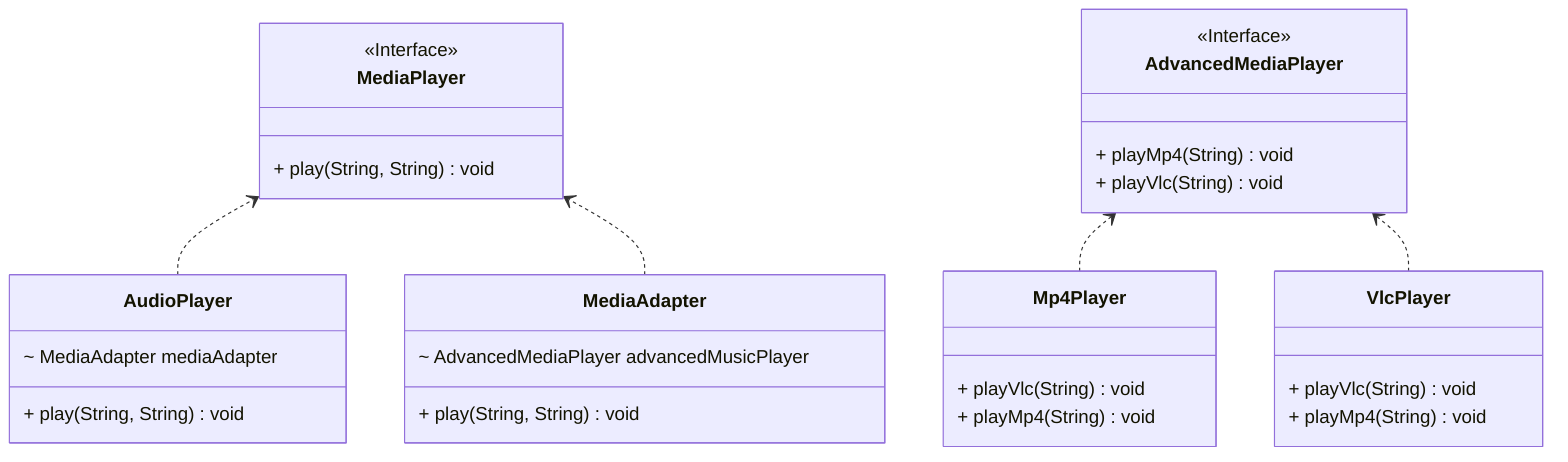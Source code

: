 classDiagram
    direction BT
    class AdvancedMediaPlayer {
        <<Interface>>
        + playMp4(String) void
        + playVlc(String) void
    }
    class AudioPlayer {
        ~ MediaAdapter mediaAdapter
        + play(String, String) void
    }

class MediaAdapter {
~ AdvancedMediaPlayer advancedMusicPlayer
+ play(String, String) void
}
class MediaPlayer {
<<Interface>>
+ play(String, String) void
}
class Mp4Player {
+ playVlc(String) void
+ playMp4(String) void
}
class VlcPlayer {
+ playVlc(String) void
+ playMp4(String) void
}

AudioPlayer  ..>  MediaPlayer
MediaAdapter  ..>  MediaPlayer
Mp4Player  ..>  AdvancedMediaPlayer
VlcPlayer  ..>  AdvancedMediaPlayer